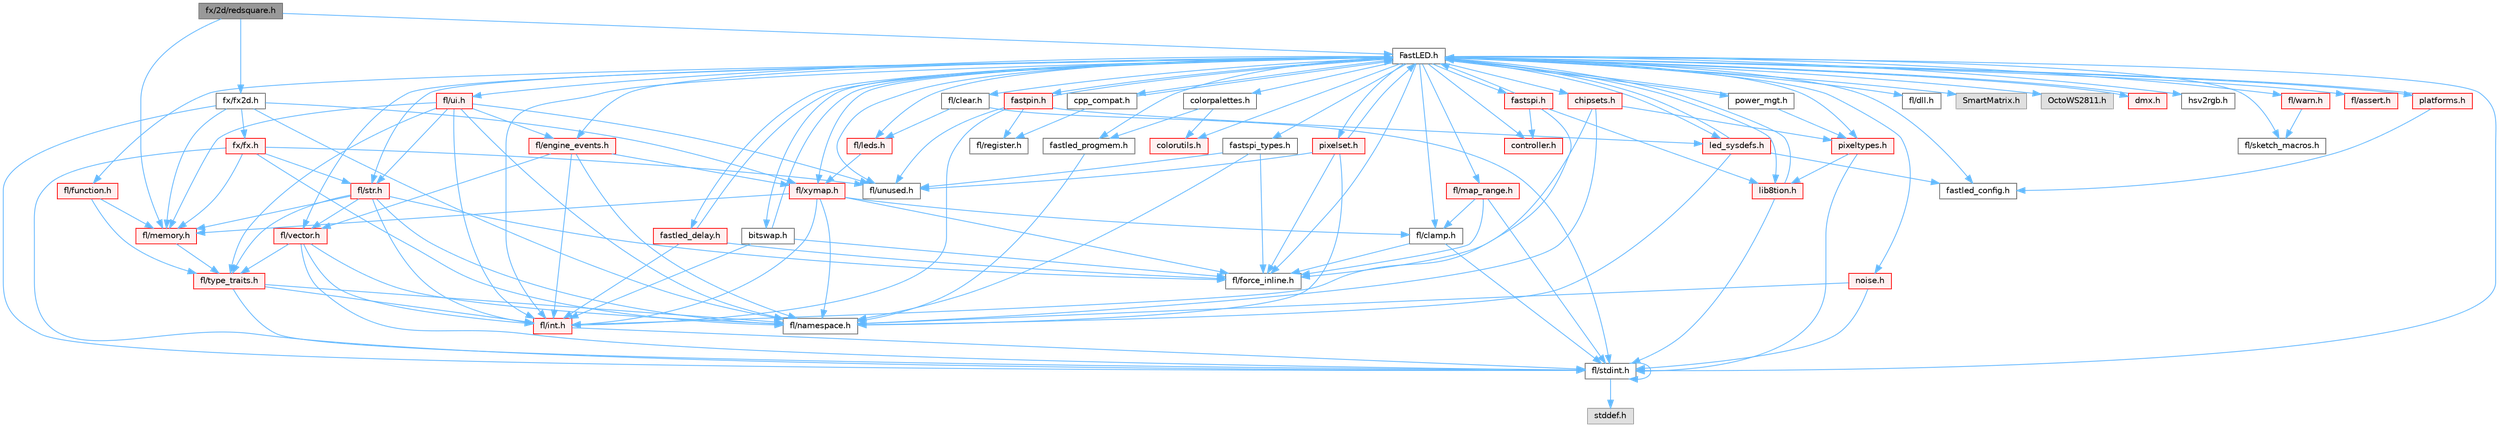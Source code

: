 digraph "fx/2d/redsquare.h"
{
 // INTERACTIVE_SVG=YES
 // LATEX_PDF_SIZE
  bgcolor="transparent";
  edge [fontname=Helvetica,fontsize=10,labelfontname=Helvetica,labelfontsize=10];
  node [fontname=Helvetica,fontsize=10,shape=box,height=0.2,width=0.4];
  Node1 [id="Node000001",label="fx/2d/redsquare.h",height=0.2,width=0.4,color="gray40", fillcolor="grey60", style="filled", fontcolor="black",tooltip=" "];
  Node1 -> Node2 [id="edge1_Node000001_Node000002",color="steelblue1",style="solid",tooltip=" "];
  Node2 [id="Node000002",label="FastLED.h",height=0.2,width=0.4,color="grey40", fillcolor="white", style="filled",URL="$db/d97/_fast_l_e_d_8h.html",tooltip="central include file for FastLED, defines the CFastLED class/object"];
  Node2 -> Node3 [id="edge2_Node000002_Node000003",color="steelblue1",style="solid",tooltip=" "];
  Node3 [id="Node000003",label="fl/stdint.h",height=0.2,width=0.4,color="grey40", fillcolor="white", style="filled",URL="$df/dd8/stdint_8h.html",tooltip=" "];
  Node3 -> Node4 [id="edge3_Node000003_Node000004",color="steelblue1",style="solid",tooltip=" "];
  Node4 [id="Node000004",label="stddef.h",height=0.2,width=0.4,color="grey60", fillcolor="#E0E0E0", style="filled",tooltip=" "];
  Node3 -> Node3 [id="edge4_Node000003_Node000003",color="steelblue1",style="solid",tooltip=" "];
  Node2 -> Node5 [id="edge5_Node000002_Node000005",color="steelblue1",style="solid",tooltip=" "];
  Node5 [id="Node000005",label="fl/dll.h",height=0.2,width=0.4,color="grey40", fillcolor="white", style="filled",URL="$d3/d4b/dll_8h.html",tooltip="FastLED dynamic library interface - lightweight header for external callers."];
  Node2 -> Node6 [id="edge6_Node000002_Node000006",color="steelblue1",style="solid",tooltip=" "];
  Node6 [id="Node000006",label="SmartMatrix.h",height=0.2,width=0.4,color="grey60", fillcolor="#E0E0E0", style="filled",tooltip=" "];
  Node2 -> Node7 [id="edge7_Node000002_Node000007",color="steelblue1",style="solid",tooltip=" "];
  Node7 [id="Node000007",label="OctoWS2811.h",height=0.2,width=0.4,color="grey60", fillcolor="#E0E0E0", style="filled",tooltip=" "];
  Node2 -> Node8 [id="edge8_Node000002_Node000008",color="steelblue1",style="solid",tooltip=" "];
  Node8 [id="Node000008",label="fl/force_inline.h",height=0.2,width=0.4,color="grey40", fillcolor="white", style="filled",URL="$d4/d64/force__inline_8h.html",tooltip=" "];
  Node2 -> Node9 [id="edge9_Node000002_Node000009",color="steelblue1",style="solid",tooltip=" "];
  Node9 [id="Node000009",label="cpp_compat.h",height=0.2,width=0.4,color="grey40", fillcolor="white", style="filled",URL="$d9/d13/cpp__compat_8h.html",tooltip="Compatibility functions based on C++ version."];
  Node9 -> Node2 [id="edge10_Node000009_Node000002",color="steelblue1",style="solid",tooltip=" "];
  Node9 -> Node10 [id="edge11_Node000009_Node000010",color="steelblue1",style="solid",tooltip=" "];
  Node10 [id="Node000010",label="fl/register.h",height=0.2,width=0.4,color="grey40", fillcolor="white", style="filled",URL="$df/d80/register_8h.html",tooltip=" "];
  Node2 -> Node11 [id="edge12_Node000002_Node000011",color="steelblue1",style="solid",tooltip=" "];
  Node11 [id="Node000011",label="fastled_config.h",height=0.2,width=0.4,color="grey40", fillcolor="white", style="filled",URL="$d5/d11/fastled__config_8h.html",tooltip="Contains definitions that can be used to configure FastLED at compile time."];
  Node2 -> Node12 [id="edge13_Node000002_Node000012",color="steelblue1",style="solid",tooltip=" "];
  Node12 [id="Node000012",label="led_sysdefs.h",height=0.2,width=0.4,color="red", fillcolor="#FFF0F0", style="filled",URL="$d9/d3e/led__sysdefs_8h.html",tooltip="Determines which platform system definitions to include."];
  Node12 -> Node2 [id="edge14_Node000012_Node000002",color="steelblue1",style="solid",tooltip=" "];
  Node12 -> Node11 [id="edge15_Node000012_Node000011",color="steelblue1",style="solid",tooltip=" "];
  Node12 -> Node14 [id="edge16_Node000012_Node000014",color="steelblue1",style="solid",tooltip=" "];
  Node14 [id="Node000014",label="fl/namespace.h",height=0.2,width=0.4,color="grey40", fillcolor="white", style="filled",URL="$df/d2a/namespace_8h.html",tooltip="Implements the FastLED namespace macros."];
  Node2 -> Node15 [id="edge17_Node000002_Node000015",color="steelblue1",style="solid",tooltip=" "];
  Node15 [id="Node000015",label="fastled_delay.h",height=0.2,width=0.4,color="red", fillcolor="#FFF0F0", style="filled",URL="$d0/da8/fastled__delay_8h.html",tooltip="Utility functions and classes for managing delay cycles."];
  Node15 -> Node2 [id="edge18_Node000015_Node000002",color="steelblue1",style="solid",tooltip=" "];
  Node15 -> Node8 [id="edge19_Node000015_Node000008",color="steelblue1",style="solid",tooltip=" "];
  Node15 -> Node17 [id="edge20_Node000015_Node000017",color="steelblue1",style="solid",tooltip=" "];
  Node17 [id="Node000017",label="fl/int.h",height=0.2,width=0.4,color="red", fillcolor="#FFF0F0", style="filled",URL="$d3/d7e/int_8h.html",tooltip=" "];
  Node17 -> Node3 [id="edge21_Node000017_Node000003",color="steelblue1",style="solid",tooltip=" "];
  Node2 -> Node19 [id="edge22_Node000002_Node000019",color="steelblue1",style="solid",tooltip=" "];
  Node19 [id="Node000019",label="bitswap.h",height=0.2,width=0.4,color="grey40", fillcolor="white", style="filled",URL="$de/ded/bitswap_8h.html",tooltip="Functions for doing a rotation of bits/bytes used by parallel output."];
  Node19 -> Node2 [id="edge23_Node000019_Node000002",color="steelblue1",style="solid",tooltip=" "];
  Node19 -> Node8 [id="edge24_Node000019_Node000008",color="steelblue1",style="solid",tooltip=" "];
  Node19 -> Node17 [id="edge25_Node000019_Node000017",color="steelblue1",style="solid",tooltip=" "];
  Node2 -> Node20 [id="edge26_Node000002_Node000020",color="steelblue1",style="solid",tooltip=" "];
  Node20 [id="Node000020",label="controller.h",height=0.2,width=0.4,color="red", fillcolor="#FFF0F0", style="filled",URL="$d2/dd9/controller_8h.html",tooltip="deprecated: base definitions used by led controllers for writing out led data"];
  Node2 -> Node119 [id="edge27_Node000002_Node000119",color="steelblue1",style="solid",tooltip=" "];
  Node119 [id="Node000119",label="fastpin.h",height=0.2,width=0.4,color="red", fillcolor="#FFF0F0", style="filled",URL="$db/d65/fastpin_8h.html",tooltip="Class base definitions for defining fast pin access."];
  Node119 -> Node2 [id="edge28_Node000119_Node000002",color="steelblue1",style="solid",tooltip=" "];
  Node119 -> Node12 [id="edge29_Node000119_Node000012",color="steelblue1",style="solid",tooltip=" "];
  Node119 -> Node56 [id="edge30_Node000119_Node000056",color="steelblue1",style="solid",tooltip=" "];
  Node56 [id="Node000056",label="fl/unused.h",height=0.2,width=0.4,color="grey40", fillcolor="white", style="filled",URL="$d8/d4b/unused_8h.html",tooltip=" "];
  Node119 -> Node17 [id="edge31_Node000119_Node000017",color="steelblue1",style="solid",tooltip=" "];
  Node119 -> Node10 [id="edge32_Node000119_Node000010",color="steelblue1",style="solid",tooltip=" "];
  Node2 -> Node120 [id="edge33_Node000002_Node000120",color="steelblue1",style="solid",tooltip=" "];
  Node120 [id="Node000120",label="fastspi_types.h",height=0.2,width=0.4,color="grey40", fillcolor="white", style="filled",URL="$d2/ddb/fastspi__types_8h.html",tooltip="Data types and constants used by SPI interfaces."];
  Node120 -> Node8 [id="edge34_Node000120_Node000008",color="steelblue1",style="solid",tooltip=" "];
  Node120 -> Node14 [id="edge35_Node000120_Node000014",color="steelblue1",style="solid",tooltip=" "];
  Node120 -> Node56 [id="edge36_Node000120_Node000056",color="steelblue1",style="solid",tooltip=" "];
  Node2 -> Node121 [id="edge37_Node000002_Node000121",color="steelblue1",style="solid",tooltip=" "];
  Node121 [id="Node000121",label="dmx.h",height=0.2,width=0.4,color="red", fillcolor="#FFF0F0", style="filled",URL="$d3/de1/dmx_8h.html",tooltip="Defines the DMX512-based LED controllers."];
  Node121 -> Node2 [id="edge38_Node000121_Node000002",color="steelblue1",style="solid",tooltip=" "];
  Node2 -> Node124 [id="edge39_Node000002_Node000124",color="steelblue1",style="solid",tooltip=" "];
  Node124 [id="Node000124",label="platforms.h",height=0.2,width=0.4,color="red", fillcolor="#FFF0F0", style="filled",URL="$da/dc9/platforms_8h.html",tooltip="Determines which platforms headers to include."];
  Node124 -> Node2 [id="edge40_Node000124_Node000002",color="steelblue1",style="solid",tooltip=" "];
  Node124 -> Node11 [id="edge41_Node000124_Node000011",color="steelblue1",style="solid",tooltip=" "];
  Node2 -> Node32 [id="edge42_Node000002_Node000032",color="steelblue1",style="solid",tooltip=" "];
  Node32 [id="Node000032",label="fastled_progmem.h",height=0.2,width=0.4,color="grey40", fillcolor="white", style="filled",URL="$df/dab/fastled__progmem_8h.html",tooltip="Wrapper definitions to allow seamless use of PROGMEM in environments that have it."];
  Node32 -> Node14 [id="edge43_Node000032_Node000014",color="steelblue1",style="solid",tooltip=" "];
  Node2 -> Node23 [id="edge44_Node000002_Node000023",color="steelblue1",style="solid",tooltip=" "];
  Node23 [id="Node000023",label="lib8tion.h",height=0.2,width=0.4,color="red", fillcolor="#FFF0F0", style="filled",URL="$df/da5/lib8tion_8h.html",tooltip="Fast, efficient 8-bit math functions specifically designed for high-performance LED programming."];
  Node23 -> Node2 [id="edge45_Node000023_Node000002",color="steelblue1",style="solid",tooltip=" "];
  Node23 -> Node3 [id="edge46_Node000023_Node000003",color="steelblue1",style="solid",tooltip=" "];
  Node2 -> Node22 [id="edge47_Node000002_Node000022",color="steelblue1",style="solid",tooltip=" "];
  Node22 [id="Node000022",label="pixeltypes.h",height=0.2,width=0.4,color="red", fillcolor="#FFF0F0", style="filled",URL="$d2/dba/pixeltypes_8h.html",tooltip="Includes defintions for RGB and HSV pixels."];
  Node22 -> Node3 [id="edge48_Node000022_Node000003",color="steelblue1",style="solid",tooltip=" "];
  Node22 -> Node23 [id="edge49_Node000022_Node000023",color="steelblue1",style="solid",tooltip=" "];
  Node2 -> Node80 [id="edge50_Node000002_Node000080",color="steelblue1",style="solid",tooltip=" "];
  Node80 [id="Node000080",label="hsv2rgb.h",height=0.2,width=0.4,color="grey40", fillcolor="white", style="filled",URL="$de/d9a/hsv2rgb_8h.html",tooltip="Functions to convert from the HSV colorspace to the RGB colorspace."];
  Node2 -> Node126 [id="edge51_Node000002_Node000126",color="steelblue1",style="solid",tooltip=" "];
  Node126 [id="Node000126",label="colorutils.h",height=0.2,width=0.4,color="red", fillcolor="#FFF0F0", style="filled",URL="$d1/dfb/colorutils_8h.html",tooltip=" "];
  Node2 -> Node131 [id="edge52_Node000002_Node000131",color="steelblue1",style="solid",tooltip=" "];
  Node131 [id="Node000131",label="pixelset.h",height=0.2,width=0.4,color="red", fillcolor="#FFF0F0", style="filled",URL="$d4/d46/pixelset_8h.html",tooltip="Declares classes for managing logical groups of LEDs."];
  Node131 -> Node8 [id="edge53_Node000131_Node000008",color="steelblue1",style="solid",tooltip=" "];
  Node131 -> Node14 [id="edge54_Node000131_Node000014",color="steelblue1",style="solid",tooltip=" "];
  Node131 -> Node56 [id="edge55_Node000131_Node000056",color="steelblue1",style="solid",tooltip=" "];
  Node131 -> Node2 [id="edge56_Node000131_Node000002",color="steelblue1",style="solid",tooltip=" "];
  Node2 -> Node132 [id="edge57_Node000002_Node000132",color="steelblue1",style="solid",tooltip=" "];
  Node132 [id="Node000132",label="colorpalettes.h",height=0.2,width=0.4,color="grey40", fillcolor="white", style="filled",URL="$dc/dcc/colorpalettes_8h.html",tooltip="Declarations for the predefined color palettes supplied by FastLED."];
  Node132 -> Node126 [id="edge58_Node000132_Node000126",color="steelblue1",style="solid",tooltip=" "];
  Node132 -> Node32 [id="edge59_Node000132_Node000032",color="steelblue1",style="solid",tooltip=" "];
  Node2 -> Node133 [id="edge60_Node000002_Node000133",color="steelblue1",style="solid",tooltip=" "];
  Node133 [id="Node000133",label="noise.h",height=0.2,width=0.4,color="red", fillcolor="#FFF0F0", style="filled",URL="$d1/d31/noise_8h.html",tooltip="Functions to generate and fill arrays with noise."];
  Node133 -> Node3 [id="edge61_Node000133_Node000003",color="steelblue1",style="solid",tooltip=" "];
  Node133 -> Node14 [id="edge62_Node000133_Node000014",color="steelblue1",style="solid",tooltip=" "];
  Node2 -> Node134 [id="edge63_Node000002_Node000134",color="steelblue1",style="solid",tooltip=" "];
  Node134 [id="Node000134",label="power_mgt.h",height=0.2,width=0.4,color="grey40", fillcolor="white", style="filled",URL="$dc/d5b/power__mgt_8h.html",tooltip="Functions to limit the power used by FastLED."];
  Node134 -> Node2 [id="edge64_Node000134_Node000002",color="steelblue1",style="solid",tooltip=" "];
  Node134 -> Node22 [id="edge65_Node000134_Node000022",color="steelblue1",style="solid",tooltip=" "];
  Node2 -> Node135 [id="edge66_Node000002_Node000135",color="steelblue1",style="solid",tooltip=" "];
  Node135 [id="Node000135",label="fastspi.h",height=0.2,width=0.4,color="red", fillcolor="#FFF0F0", style="filled",URL="$d6/ddc/fastspi_8h.html",tooltip="Serial peripheral interface (SPI) definitions per platform."];
  Node135 -> Node2 [id="edge67_Node000135_Node000002",color="steelblue1",style="solid",tooltip=" "];
  Node135 -> Node20 [id="edge68_Node000135_Node000020",color="steelblue1",style="solid",tooltip=" "];
  Node135 -> Node23 [id="edge69_Node000135_Node000023",color="steelblue1",style="solid",tooltip=" "];
  Node135 -> Node17 [id="edge70_Node000135_Node000017",color="steelblue1",style="solid",tooltip=" "];
  Node2 -> Node137 [id="edge71_Node000002_Node000137",color="steelblue1",style="solid",tooltip=" "];
  Node137 [id="Node000137",label="chipsets.h",height=0.2,width=0.4,color="red", fillcolor="#FFF0F0", style="filled",URL="$db/d66/chipsets_8h.html",tooltip="Contains the bulk of the definitions for the various LED chipsets supported."];
  Node137 -> Node22 [id="edge72_Node000137_Node000022",color="steelblue1",style="solid",tooltip=" "];
  Node137 -> Node8 [id="edge73_Node000137_Node000008",color="steelblue1",style="solid",tooltip=" "];
  Node137 -> Node14 [id="edge74_Node000137_Node000014",color="steelblue1",style="solid",tooltip=" "];
  Node2 -> Node95 [id="edge75_Node000002_Node000095",color="steelblue1",style="solid",tooltip=" "];
  Node95 [id="Node000095",label="fl/engine_events.h",height=0.2,width=0.4,color="red", fillcolor="#FFF0F0", style="filled",URL="$db/dc0/engine__events_8h.html",tooltip=" "];
  Node95 -> Node14 [id="edge76_Node000095_Node000014",color="steelblue1",style="solid",tooltip=" "];
  Node95 -> Node69 [id="edge77_Node000095_Node000069",color="steelblue1",style="solid",tooltip=" "];
  Node69 [id="Node000069",label="fl/vector.h",height=0.2,width=0.4,color="red", fillcolor="#FFF0F0", style="filled",URL="$d6/d68/vector_8h.html",tooltip=" "];
  Node69 -> Node3 [id="edge78_Node000069_Node000003",color="steelblue1",style="solid",tooltip=" "];
  Node69 -> Node17 [id="edge79_Node000069_Node000017",color="steelblue1",style="solid",tooltip=" "];
  Node69 -> Node14 [id="edge80_Node000069_Node000014",color="steelblue1",style="solid",tooltip=" "];
  Node69 -> Node41 [id="edge81_Node000069_Node000041",color="steelblue1",style="solid",tooltip=" "];
  Node41 [id="Node000041",label="fl/type_traits.h",height=0.2,width=0.4,color="red", fillcolor="#FFF0F0", style="filled",URL="$df/d63/type__traits_8h.html",tooltip=" "];
  Node41 -> Node3 [id="edge82_Node000041_Node000003",color="steelblue1",style="solid",tooltip=" "];
  Node41 -> Node14 [id="edge83_Node000041_Node000014",color="steelblue1",style="solid",tooltip=" "];
  Node41 -> Node17 [id="edge84_Node000041_Node000017",color="steelblue1",style="solid",tooltip=" "];
  Node95 -> Node116 [id="edge85_Node000095_Node000116",color="steelblue1",style="solid",tooltip=" "];
  Node116 [id="Node000116",label="fl/xymap.h",height=0.2,width=0.4,color="red", fillcolor="#FFF0F0", style="filled",URL="$da/d61/xymap_8h.html",tooltip=" "];
  Node116 -> Node17 [id="edge86_Node000116_Node000017",color="steelblue1",style="solid",tooltip=" "];
  Node116 -> Node14 [id="edge87_Node000116_Node000014",color="steelblue1",style="solid",tooltip=" "];
  Node116 -> Node8 [id="edge88_Node000116_Node000008",color="steelblue1",style="solid",tooltip=" "];
  Node116 -> Node38 [id="edge89_Node000116_Node000038",color="steelblue1",style="solid",tooltip=" "];
  Node38 [id="Node000038",label="fl/clamp.h",height=0.2,width=0.4,color="grey40", fillcolor="white", style="filled",URL="$d6/dd3/clamp_8h.html",tooltip=" "];
  Node38 -> Node3 [id="edge90_Node000038_Node000003",color="steelblue1",style="solid",tooltip=" "];
  Node38 -> Node8 [id="edge91_Node000038_Node000008",color="steelblue1",style="solid",tooltip=" "];
  Node116 -> Node43 [id="edge92_Node000116_Node000043",color="steelblue1",style="solid",tooltip=" "];
  Node43 [id="Node000043",label="fl/memory.h",height=0.2,width=0.4,color="red", fillcolor="#FFF0F0", style="filled",URL="$dc/d18/memory_8h.html",tooltip=" "];
  Node43 -> Node41 [id="edge93_Node000043_Node000041",color="steelblue1",style="solid",tooltip=" "];
  Node95 -> Node17 [id="edge94_Node000095_Node000017",color="steelblue1",style="solid",tooltip=" "];
  Node2 -> Node139 [id="edge95_Node000002_Node000139",color="steelblue1",style="solid",tooltip=" "];
  Node139 [id="Node000139",label="fl/leds.h",height=0.2,width=0.4,color="red", fillcolor="#FFF0F0", style="filled",URL="$da/d78/leds_8h.html",tooltip=" "];
  Node139 -> Node116 [id="edge96_Node000139_Node000116",color="steelblue1",style="solid",tooltip=" "];
  Node2 -> Node17 [id="edge97_Node000002_Node000017",color="steelblue1",style="solid",tooltip=" "];
  Node2 -> Node34 [id="edge98_Node000002_Node000034",color="steelblue1",style="solid",tooltip=" "];
  Node34 [id="Node000034",label="fl/str.h",height=0.2,width=0.4,color="red", fillcolor="#FFF0F0", style="filled",URL="$d1/d93/str_8h.html",tooltip=" "];
  Node34 -> Node17 [id="edge99_Node000034_Node000017",color="steelblue1",style="solid",tooltip=" "];
  Node34 -> Node14 [id="edge100_Node000034_Node000014",color="steelblue1",style="solid",tooltip=" "];
  Node34 -> Node43 [id="edge101_Node000034_Node000043",color="steelblue1",style="solid",tooltip=" "];
  Node34 -> Node41 [id="edge102_Node000034_Node000041",color="steelblue1",style="solid",tooltip=" "];
  Node34 -> Node69 [id="edge103_Node000034_Node000069",color="steelblue1",style="solid",tooltip=" "];
  Node34 -> Node8 [id="edge104_Node000034_Node000008",color="steelblue1",style="solid",tooltip=" "];
  Node2 -> Node116 [id="edge105_Node000002_Node000116",color="steelblue1",style="solid",tooltip=" "];
  Node2 -> Node38 [id="edge106_Node000002_Node000038",color="steelblue1",style="solid",tooltip=" "];
  Node2 -> Node39 [id="edge107_Node000002_Node000039",color="steelblue1",style="solid",tooltip=" "];
  Node39 [id="Node000039",label="fl/map_range.h",height=0.2,width=0.4,color="red", fillcolor="#FFF0F0", style="filled",URL="$d1/d47/map__range_8h.html",tooltip=" "];
  Node39 -> Node3 [id="edge108_Node000039_Node000003",color="steelblue1",style="solid",tooltip=" "];
  Node39 -> Node38 [id="edge109_Node000039_Node000038",color="steelblue1",style="solid",tooltip=" "];
  Node39 -> Node8 [id="edge110_Node000039_Node000008",color="steelblue1",style="solid",tooltip=" "];
  Node2 -> Node109 [id="edge111_Node000002_Node000109",color="steelblue1",style="solid",tooltip=" "];
  Node109 [id="Node000109",label="fl/warn.h",height=0.2,width=0.4,color="red", fillcolor="#FFF0F0", style="filled",URL="$de/d77/warn_8h.html",tooltip=" "];
  Node109 -> Node112 [id="edge112_Node000109_Node000112",color="steelblue1",style="solid",tooltip=" "];
  Node112 [id="Node000112",label="fl/sketch_macros.h",height=0.2,width=0.4,color="grey40", fillcolor="white", style="filled",URL="$d1/dbc/sketch__macros_8h.html",tooltip=" "];
  Node2 -> Node99 [id="edge113_Node000002_Node000099",color="steelblue1",style="solid",tooltip=" "];
  Node99 [id="Node000099",label="fl/assert.h",height=0.2,width=0.4,color="red", fillcolor="#FFF0F0", style="filled",URL="$dc/da7/assert_8h.html",tooltip=" "];
  Node2 -> Node56 [id="edge114_Node000002_Node000056",color="steelblue1",style="solid",tooltip=" "];
  Node2 -> Node69 [id="edge115_Node000002_Node000069",color="steelblue1",style="solid",tooltip=" "];
  Node2 -> Node114 [id="edge116_Node000002_Node000114",color="steelblue1",style="solid",tooltip=" "];
  Node114 [id="Node000114",label="fl/function.h",height=0.2,width=0.4,color="red", fillcolor="#FFF0F0", style="filled",URL="$dd/d67/function_8h.html",tooltip=" "];
  Node114 -> Node43 [id="edge117_Node000114_Node000043",color="steelblue1",style="solid",tooltip=" "];
  Node114 -> Node41 [id="edge118_Node000114_Node000041",color="steelblue1",style="solid",tooltip=" "];
  Node2 -> Node140 [id="edge119_Node000002_Node000140",color="steelblue1",style="solid",tooltip=" "];
  Node140 [id="Node000140",label="fl/clear.h",height=0.2,width=0.4,color="grey40", fillcolor="white", style="filled",URL="$df/db0/clear_8h.html",tooltip=" "];
  Node140 -> Node139 [id="edge120_Node000140_Node000139",color="steelblue1",style="solid",tooltip=" "];
  Node140 -> Node3 [id="edge121_Node000140_Node000003",color="steelblue1",style="solid",tooltip=" "];
  Node2 -> Node141 [id="edge122_Node000002_Node000141",color="steelblue1",style="solid",tooltip=" "];
  Node141 [id="Node000141",label="fl/ui.h",height=0.2,width=0.4,color="red", fillcolor="#FFF0F0", style="filled",URL="$d9/d3b/ui_8h.html",tooltip=" "];
  Node141 -> Node14 [id="edge123_Node000141_Node000014",color="steelblue1",style="solid",tooltip=" "];
  Node141 -> Node43 [id="edge124_Node000141_Node000043",color="steelblue1",style="solid",tooltip=" "];
  Node141 -> Node34 [id="edge125_Node000141_Node000034",color="steelblue1",style="solid",tooltip=" "];
  Node141 -> Node17 [id="edge126_Node000141_Node000017",color="steelblue1",style="solid",tooltip=" "];
  Node141 -> Node95 [id="edge127_Node000141_Node000095",color="steelblue1",style="solid",tooltip=" "];
  Node141 -> Node41 [id="edge128_Node000141_Node000041",color="steelblue1",style="solid",tooltip=" "];
  Node141 -> Node56 [id="edge129_Node000141_Node000056",color="steelblue1",style="solid",tooltip=" "];
  Node2 -> Node112 [id="edge130_Node000002_Node000112",color="steelblue1",style="solid",tooltip=" "];
  Node1 -> Node43 [id="edge131_Node000001_Node000043",color="steelblue1",style="solid",tooltip=" "];
  Node1 -> Node149 [id="edge132_Node000001_Node000149",color="steelblue1",style="solid",tooltip=" "];
  Node149 [id="Node000149",label="fx/fx2d.h",height=0.2,width=0.4,color="grey40", fillcolor="white", style="filled",URL="$d9/d43/fx2d_8h.html",tooltip=" "];
  Node149 -> Node3 [id="edge133_Node000149_Node000003",color="steelblue1",style="solid",tooltip=" "];
  Node149 -> Node14 [id="edge134_Node000149_Node000014",color="steelblue1",style="solid",tooltip=" "];
  Node149 -> Node43 [id="edge135_Node000149_Node000043",color="steelblue1",style="solid",tooltip=" "];
  Node149 -> Node116 [id="edge136_Node000149_Node000116",color="steelblue1",style="solid",tooltip=" "];
  Node149 -> Node150 [id="edge137_Node000149_Node000150",color="steelblue1",style="solid",tooltip=" "];
  Node150 [id="Node000150",label="fx/fx.h",height=0.2,width=0.4,color="red", fillcolor="#FFF0F0", style="filled",URL="$d2/d0c/fx_8h.html",tooltip=" "];
  Node150 -> Node3 [id="edge138_Node000150_Node000003",color="steelblue1",style="solid",tooltip=" "];
  Node150 -> Node14 [id="edge139_Node000150_Node000014",color="steelblue1",style="solid",tooltip=" "];
  Node150 -> Node43 [id="edge140_Node000150_Node000043",color="steelblue1",style="solid",tooltip=" "];
  Node150 -> Node34 [id="edge141_Node000150_Node000034",color="steelblue1",style="solid",tooltip=" "];
  Node150 -> Node56 [id="edge142_Node000150_Node000056",color="steelblue1",style="solid",tooltip=" "];
}
